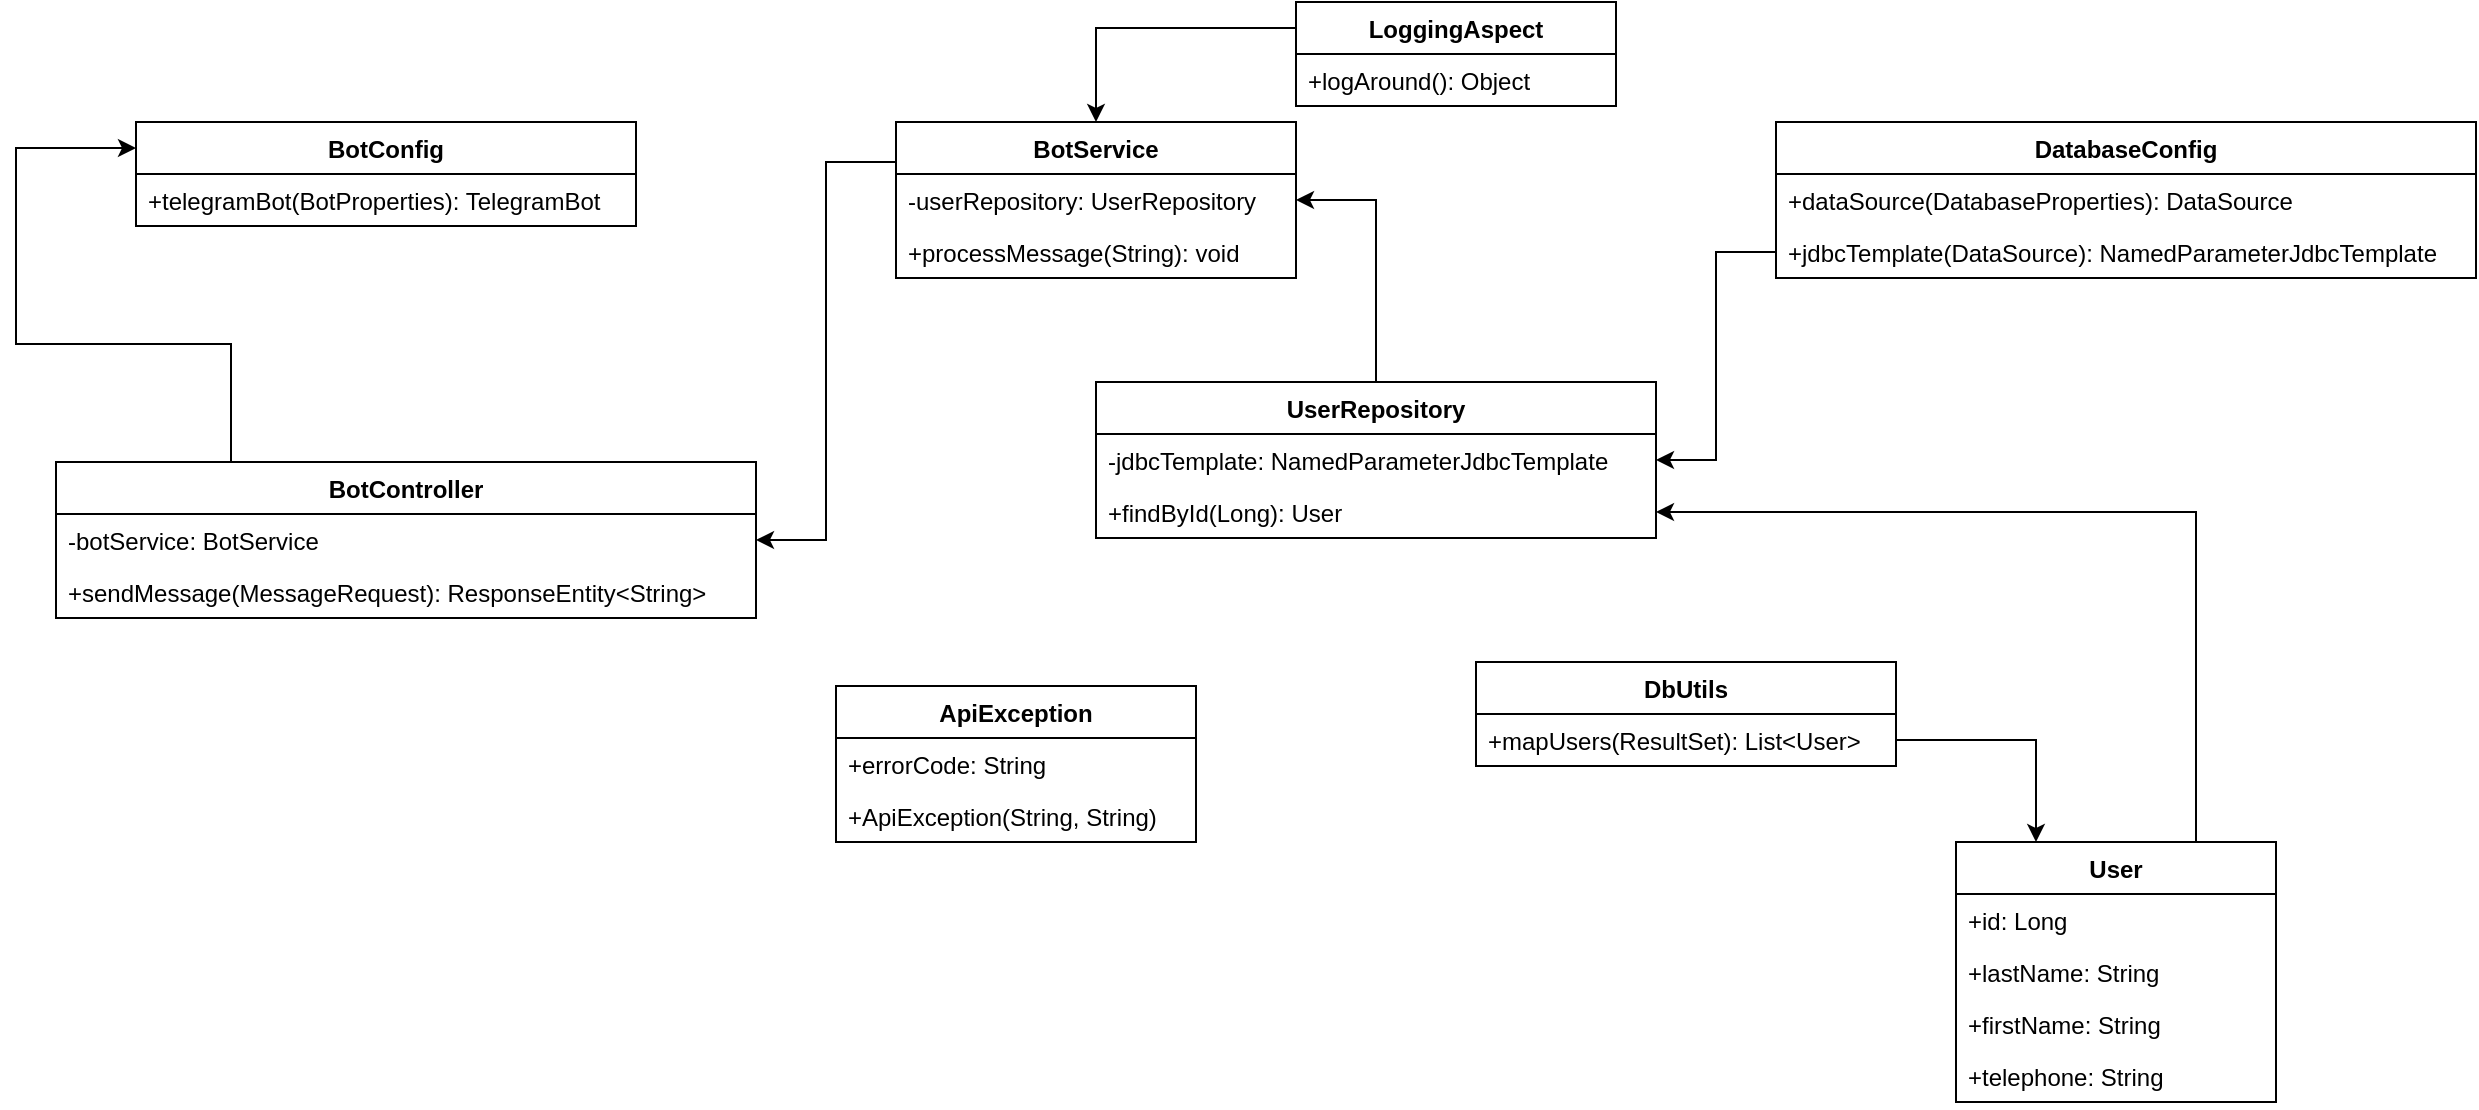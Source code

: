 <mxfile version="26.1.0">
  <diagram name="Страница — 1" id="mDo3bz7jUIlqsJN8--HH">
    <mxGraphModel dx="2139" dy="863" grid="1" gridSize="10" guides="1" tooltips="1" connect="1" arrows="1" fold="1" page="1" pageScale="1" pageWidth="827" pageHeight="1169" math="0" shadow="0">
      <root>
        <mxCell id="0" />
        <mxCell id="1" parent="0" />
        <mxCell id="OA2A4LIZj-C3sTAUX2nf-1" value="BotConfig" style="swimlane;fontStyle=1;childLayout=stackLayout;horizontal=1;startSize=26;horizontalStack=0;resizeParent=1;resizeParentMax=0;resizeLast=0;collapsible=1;marginBottom=0;" vertex="1" parent="1">
          <mxGeometry x="50" y="630" width="250" height="52" as="geometry" />
        </mxCell>
        <mxCell id="OA2A4LIZj-C3sTAUX2nf-2" value="+telegramBot(BotProperties): TelegramBot" style="text;strokeColor=none;fillColor=none;align=left;verticalAlign=top;spacingLeft=4;spacingRight=4;overflow=hidden;rotatable=0;points=[[0,0.5],[1,0.5]];portConstraint=eastwest;" vertex="1" parent="OA2A4LIZj-C3sTAUX2nf-1">
          <mxGeometry y="26" width="250" height="26" as="geometry" />
        </mxCell>
        <mxCell id="OA2A4LIZj-C3sTAUX2nf-3" value="DatabaseConfig" style="swimlane;fontStyle=1;childLayout=stackLayout;horizontal=1;startSize=26;horizontalStack=0;resizeParent=1;resizeParentMax=0;resizeLast=0;collapsible=1;marginBottom=0;" vertex="1" parent="1">
          <mxGeometry x="870" y="630" width="350" height="78" as="geometry" />
        </mxCell>
        <mxCell id="OA2A4LIZj-C3sTAUX2nf-4" value="+dataSource(DatabaseProperties): DataSource" style="text;strokeColor=none;fillColor=none;align=left;verticalAlign=top;spacingLeft=4;spacingRight=4;overflow=hidden;rotatable=0;points=[[0,0.5],[1,0.5]];portConstraint=eastwest;" vertex="1" parent="OA2A4LIZj-C3sTAUX2nf-3">
          <mxGeometry y="26" width="350" height="26" as="geometry" />
        </mxCell>
        <mxCell id="OA2A4LIZj-C3sTAUX2nf-5" value="+jdbcTemplate(DataSource): NamedParameterJdbcTemplate" style="text;strokeColor=none;fillColor=none;align=left;verticalAlign=top;spacingLeft=4;spacingRight=4;overflow=hidden;rotatable=0;points=[[0,0.5],[1,0.5]];portConstraint=eastwest;" vertex="1" parent="OA2A4LIZj-C3sTAUX2nf-3">
          <mxGeometry y="52" width="350" height="26" as="geometry" />
        </mxCell>
        <mxCell id="OA2A4LIZj-C3sTAUX2nf-6" value="BotService" style="swimlane;fontStyle=1;childLayout=stackLayout;horizontal=1;startSize=26;horizontalStack=0;resizeParent=1;resizeParentMax=0;resizeLast=0;collapsible=1;marginBottom=0;" vertex="1" parent="1">
          <mxGeometry x="430" y="630" width="200" height="78" as="geometry" />
        </mxCell>
        <mxCell id="OA2A4LIZj-C3sTAUX2nf-7" value="-userRepository: UserRepository" style="text;strokeColor=none;fillColor=none;align=left;verticalAlign=top;spacingLeft=4;spacingRight=4;overflow=hidden;rotatable=0;points=[[0,0.5],[1,0.5]];portConstraint=eastwest;" vertex="1" parent="OA2A4LIZj-C3sTAUX2nf-6">
          <mxGeometry y="26" width="200" height="26" as="geometry" />
        </mxCell>
        <mxCell id="OA2A4LIZj-C3sTAUX2nf-8" value="+processMessage(String): void" style="text;strokeColor=none;fillColor=none;align=left;verticalAlign=top;spacingLeft=4;spacingRight=4;overflow=hidden;rotatable=0;points=[[0,0.5],[1,0.5]];portConstraint=eastwest;" vertex="1" parent="OA2A4LIZj-C3sTAUX2nf-6">
          <mxGeometry y="52" width="200" height="26" as="geometry" />
        </mxCell>
        <mxCell id="OA2A4LIZj-C3sTAUX2nf-34" style="edgeStyle=orthogonalEdgeStyle;rounded=0;orthogonalLoop=1;jettySize=auto;html=1;exitX=0.25;exitY=0;exitDx=0;exitDy=0;entryX=0;entryY=0.25;entryDx=0;entryDy=0;" edge="1" parent="1" source="OA2A4LIZj-C3sTAUX2nf-9" target="OA2A4LIZj-C3sTAUX2nf-1">
          <mxGeometry relative="1" as="geometry" />
        </mxCell>
        <mxCell id="OA2A4LIZj-C3sTAUX2nf-9" value="BotController" style="swimlane;fontStyle=1;childLayout=stackLayout;horizontal=1;startSize=26;horizontalStack=0;resizeParent=1;resizeParentMax=0;resizeLast=0;collapsible=1;marginBottom=0;" vertex="1" parent="1">
          <mxGeometry x="10" y="800" width="350" height="78" as="geometry" />
        </mxCell>
        <mxCell id="OA2A4LIZj-C3sTAUX2nf-10" value="-botService: BotService" style="text;strokeColor=none;fillColor=none;align=left;verticalAlign=top;spacingLeft=4;spacingRight=4;overflow=hidden;rotatable=0;points=[[0,0.5],[1,0.5]];portConstraint=eastwest;" vertex="1" parent="OA2A4LIZj-C3sTAUX2nf-9">
          <mxGeometry y="26" width="350" height="26" as="geometry" />
        </mxCell>
        <mxCell id="OA2A4LIZj-C3sTAUX2nf-11" value="+sendMessage(MessageRequest): ResponseEntity&lt;String&gt;" style="text;strokeColor=none;fillColor=none;align=left;verticalAlign=top;spacingLeft=4;spacingRight=4;overflow=hidden;rotatable=0;points=[[0,0.5],[1,0.5]];portConstraint=eastwest;" vertex="1" parent="OA2A4LIZj-C3sTAUX2nf-9">
          <mxGeometry y="52" width="350" height="26" as="geometry" />
        </mxCell>
        <mxCell id="OA2A4LIZj-C3sTAUX2nf-30" style="edgeStyle=orthogonalEdgeStyle;rounded=0;orthogonalLoop=1;jettySize=auto;html=1;exitX=0;exitY=0.25;exitDx=0;exitDy=0;entryX=0.5;entryY=0;entryDx=0;entryDy=0;" edge="1" parent="1" source="OA2A4LIZj-C3sTAUX2nf-12" target="OA2A4LIZj-C3sTAUX2nf-6">
          <mxGeometry relative="1" as="geometry" />
        </mxCell>
        <mxCell id="OA2A4LIZj-C3sTAUX2nf-12" value="LoggingAspect" style="swimlane;fontStyle=1;childLayout=stackLayout;horizontal=1;startSize=26;horizontalStack=0;resizeParent=1;resizeParentMax=0;resizeLast=0;collapsible=1;marginBottom=0;" vertex="1" parent="1">
          <mxGeometry x="630" y="570" width="160" height="52" as="geometry" />
        </mxCell>
        <mxCell id="OA2A4LIZj-C3sTAUX2nf-13" value="+logAround(): Object" style="text;strokeColor=none;fillColor=none;align=left;verticalAlign=top;spacingLeft=4;spacingRight=4;overflow=hidden;rotatable=0;points=[[0,0.5],[1,0.5]];portConstraint=eastwest;" vertex="1" parent="OA2A4LIZj-C3sTAUX2nf-12">
          <mxGeometry y="26" width="160" height="26" as="geometry" />
        </mxCell>
        <mxCell id="OA2A4LIZj-C3sTAUX2nf-32" style="edgeStyle=orthogonalEdgeStyle;rounded=0;orthogonalLoop=1;jettySize=auto;html=1;exitX=0.5;exitY=0;exitDx=0;exitDy=0;entryX=1;entryY=0.5;entryDx=0;entryDy=0;" edge="1" parent="1" source="OA2A4LIZj-C3sTAUX2nf-14" target="OA2A4LIZj-C3sTAUX2nf-7">
          <mxGeometry relative="1" as="geometry" />
        </mxCell>
        <mxCell id="OA2A4LIZj-C3sTAUX2nf-14" value="UserRepository" style="swimlane;fontStyle=1;childLayout=stackLayout;horizontal=1;startSize=26;horizontalStack=0;resizeParent=1;resizeParentMax=0;resizeLast=0;collapsible=1;marginBottom=0;" vertex="1" parent="1">
          <mxGeometry x="530" y="760" width="280" height="78" as="geometry" />
        </mxCell>
        <mxCell id="OA2A4LIZj-C3sTAUX2nf-15" value="-jdbcTemplate: NamedParameterJdbcTemplate" style="text;strokeColor=none;fillColor=none;align=left;verticalAlign=top;spacingLeft=4;spacingRight=4;overflow=hidden;rotatable=0;points=[[0,0.5],[1,0.5]];portConstraint=eastwest;" vertex="1" parent="OA2A4LIZj-C3sTAUX2nf-14">
          <mxGeometry y="26" width="280" height="26" as="geometry" />
        </mxCell>
        <mxCell id="OA2A4LIZj-C3sTAUX2nf-16" value="+findById(Long): User" style="text;strokeColor=none;fillColor=none;align=left;verticalAlign=top;spacingLeft=4;spacingRight=4;overflow=hidden;rotatable=0;points=[[0,0.5],[1,0.5]];portConstraint=eastwest;" vertex="1" parent="OA2A4LIZj-C3sTAUX2nf-14">
          <mxGeometry y="52" width="280" height="26" as="geometry" />
        </mxCell>
        <mxCell id="OA2A4LIZj-C3sTAUX2nf-39" style="edgeStyle=orthogonalEdgeStyle;rounded=0;orthogonalLoop=1;jettySize=auto;html=1;exitX=0.75;exitY=0;exitDx=0;exitDy=0;entryX=1;entryY=0.5;entryDx=0;entryDy=0;" edge="1" parent="1" source="OA2A4LIZj-C3sTAUX2nf-17" target="OA2A4LIZj-C3sTAUX2nf-16">
          <mxGeometry relative="1" as="geometry" />
        </mxCell>
        <mxCell id="OA2A4LIZj-C3sTAUX2nf-17" value="User" style="swimlane;fontStyle=1;childLayout=stackLayout;horizontal=1;startSize=26;horizontalStack=0;resizeParent=1;resizeParentMax=0;resizeLast=0;collapsible=1;marginBottom=0;" vertex="1" parent="1">
          <mxGeometry x="960" y="990" width="160" height="130" as="geometry" />
        </mxCell>
        <mxCell id="OA2A4LIZj-C3sTAUX2nf-18" value="+id: Long" style="text;strokeColor=none;fillColor=none;align=left;verticalAlign=top;spacingLeft=4;spacingRight=4;overflow=hidden;rotatable=0;points=[[0,0.5],[1,0.5]];portConstraint=eastwest;" vertex="1" parent="OA2A4LIZj-C3sTAUX2nf-17">
          <mxGeometry y="26" width="160" height="26" as="geometry" />
        </mxCell>
        <mxCell id="OA2A4LIZj-C3sTAUX2nf-21" value="+lastName: String" style="text;strokeColor=none;fillColor=none;align=left;verticalAlign=top;spacingLeft=4;spacingRight=4;overflow=hidden;rotatable=0;points=[[0,0.5],[1,0.5]];portConstraint=eastwest;" vertex="1" parent="OA2A4LIZj-C3sTAUX2nf-17">
          <mxGeometry y="52" width="160" height="26" as="geometry" />
        </mxCell>
        <mxCell id="OA2A4LIZj-C3sTAUX2nf-20" value="+firstName: String" style="text;strokeColor=none;fillColor=none;align=left;verticalAlign=top;spacingLeft=4;spacingRight=4;overflow=hidden;rotatable=0;points=[[0,0.5],[1,0.5]];portConstraint=eastwest;" vertex="1" parent="OA2A4LIZj-C3sTAUX2nf-17">
          <mxGeometry y="78" width="160" height="26" as="geometry" />
        </mxCell>
        <mxCell id="OA2A4LIZj-C3sTAUX2nf-19" value="+telephone: String" style="text;strokeColor=none;fillColor=none;align=left;verticalAlign=top;spacingLeft=4;spacingRight=4;overflow=hidden;rotatable=0;points=[[0,0.5],[1,0.5]];portConstraint=eastwest;" vertex="1" parent="OA2A4LIZj-C3sTAUX2nf-17">
          <mxGeometry y="104" width="160" height="26" as="geometry" />
        </mxCell>
        <mxCell id="OA2A4LIZj-C3sTAUX2nf-22" value="DbUtils" style="swimlane;fontStyle=1;childLayout=stackLayout;horizontal=1;startSize=26;horizontalStack=0;resizeParent=1;resizeParentMax=0;resizeLast=0;collapsible=1;marginBottom=0;" vertex="1" parent="1">
          <mxGeometry x="720" y="900" width="210" height="52" as="geometry" />
        </mxCell>
        <mxCell id="OA2A4LIZj-C3sTAUX2nf-23" value="+mapUsers(ResultSet): List&lt;User&gt;" style="text;strokeColor=none;fillColor=none;align=left;verticalAlign=top;spacingLeft=4;spacingRight=4;overflow=hidden;rotatable=0;points=[[0,0.5],[1,0.5]];portConstraint=eastwest;" vertex="1" parent="OA2A4LIZj-C3sTAUX2nf-22">
          <mxGeometry y="26" width="210" height="26" as="geometry" />
        </mxCell>
        <mxCell id="OA2A4LIZj-C3sTAUX2nf-24" value="ApiException" style="swimlane;fontStyle=1;childLayout=stackLayout;horizontal=1;startSize=26;horizontalStack=0;resizeParent=1;resizeParentMax=0;resizeLast=0;collapsible=1;marginBottom=0;" vertex="1" parent="1">
          <mxGeometry x="400" y="912" width="180" height="78" as="geometry" />
        </mxCell>
        <mxCell id="OA2A4LIZj-C3sTAUX2nf-25" value="+errorCode: String" style="text;strokeColor=none;fillColor=none;align=left;verticalAlign=top;spacingLeft=4;spacingRight=4;overflow=hidden;rotatable=0;points=[[0,0.5],[1,0.5]];portConstraint=eastwest;" vertex="1" parent="OA2A4LIZj-C3sTAUX2nf-24">
          <mxGeometry y="26" width="180" height="26" as="geometry" />
        </mxCell>
        <mxCell id="OA2A4LIZj-C3sTAUX2nf-26" value="+ApiException(String, String)" style="text;strokeColor=none;fillColor=none;align=left;verticalAlign=top;spacingLeft=4;spacingRight=4;overflow=hidden;rotatable=0;points=[[0,0.5],[1,0.5]];portConstraint=eastwest;" vertex="1" parent="OA2A4LIZj-C3sTAUX2nf-24">
          <mxGeometry y="52" width="180" height="26" as="geometry" />
        </mxCell>
        <mxCell id="OA2A4LIZj-C3sTAUX2nf-35" style="edgeStyle=orthogonalEdgeStyle;rounded=0;orthogonalLoop=1;jettySize=auto;html=1;exitX=0;exitY=0.5;exitDx=0;exitDy=0;entryX=1;entryY=0.5;entryDx=0;entryDy=0;" edge="1" parent="1" source="OA2A4LIZj-C3sTAUX2nf-7" target="OA2A4LIZj-C3sTAUX2nf-9">
          <mxGeometry relative="1" as="geometry">
            <Array as="points">
              <mxPoint x="430" y="650" />
              <mxPoint x="395" y="650" />
              <mxPoint x="395" y="839" />
            </Array>
          </mxGeometry>
        </mxCell>
        <mxCell id="OA2A4LIZj-C3sTAUX2nf-36" style="edgeStyle=orthogonalEdgeStyle;rounded=0;orthogonalLoop=1;jettySize=auto;html=1;exitX=0;exitY=0.5;exitDx=0;exitDy=0;entryX=1;entryY=0.5;entryDx=0;entryDy=0;" edge="1" parent="1" source="OA2A4LIZj-C3sTAUX2nf-5" target="OA2A4LIZj-C3sTAUX2nf-15">
          <mxGeometry relative="1" as="geometry" />
        </mxCell>
        <mxCell id="OA2A4LIZj-C3sTAUX2nf-38" style="edgeStyle=orthogonalEdgeStyle;rounded=0;orthogonalLoop=1;jettySize=auto;html=1;exitX=1;exitY=0.5;exitDx=0;exitDy=0;entryX=0.25;entryY=0;entryDx=0;entryDy=0;" edge="1" parent="1" source="OA2A4LIZj-C3sTAUX2nf-23" target="OA2A4LIZj-C3sTAUX2nf-17">
          <mxGeometry relative="1" as="geometry" />
        </mxCell>
      </root>
    </mxGraphModel>
  </diagram>
</mxfile>
